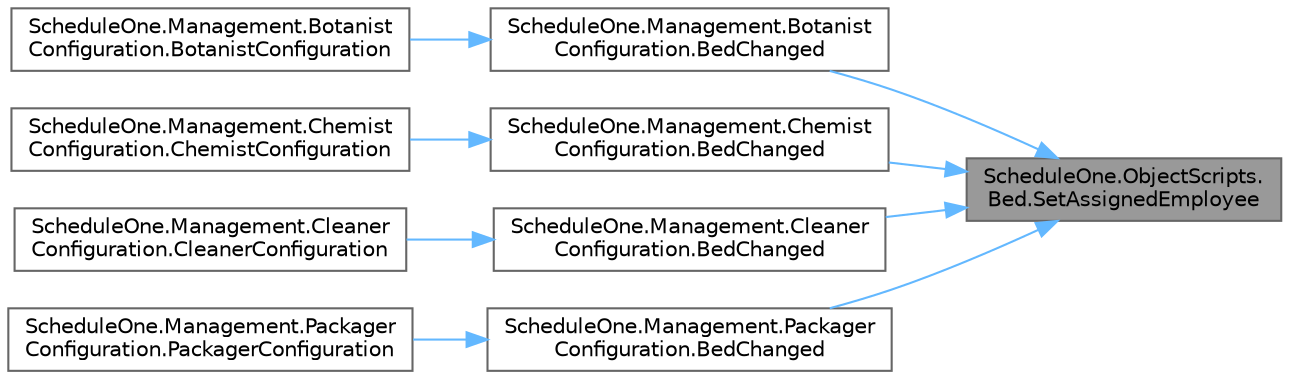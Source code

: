digraph "ScheduleOne.ObjectScripts.Bed.SetAssignedEmployee"
{
 // LATEX_PDF_SIZE
  bgcolor="transparent";
  edge [fontname=Helvetica,fontsize=10,labelfontname=Helvetica,labelfontsize=10];
  node [fontname=Helvetica,fontsize=10,shape=box,height=0.2,width=0.4];
  rankdir="RL";
  Node1 [id="Node000001",label="ScheduleOne.ObjectScripts.\lBed.SetAssignedEmployee",height=0.2,width=0.4,color="gray40", fillcolor="grey60", style="filled", fontcolor="black",tooltip=" "];
  Node1 -> Node2 [id="edge1_Node000001_Node000002",dir="back",color="steelblue1",style="solid",tooltip=" "];
  Node2 [id="Node000002",label="ScheduleOne.Management.Botanist\lConfiguration.BedChanged",height=0.2,width=0.4,color="grey40", fillcolor="white", style="filled",URL="$class_schedule_one_1_1_management_1_1_botanist_configuration.html#a7d4820ea9752990f62f2cf3a095be2ca",tooltip=" "];
  Node2 -> Node3 [id="edge2_Node000002_Node000003",dir="back",color="steelblue1",style="solid",tooltip=" "];
  Node3 [id="Node000003",label="ScheduleOne.Management.Botanist\lConfiguration.BotanistConfiguration",height=0.2,width=0.4,color="grey40", fillcolor="white", style="filled",URL="$class_schedule_one_1_1_management_1_1_botanist_configuration.html#afbeac18b9777a01d7816786287e88325",tooltip=" "];
  Node1 -> Node4 [id="edge3_Node000001_Node000004",dir="back",color="steelblue1",style="solid",tooltip=" "];
  Node4 [id="Node000004",label="ScheduleOne.Management.Chemist\lConfiguration.BedChanged",height=0.2,width=0.4,color="grey40", fillcolor="white", style="filled",URL="$class_schedule_one_1_1_management_1_1_chemist_configuration.html#a7e7d1f4d057f7d6e9057b0e2e30ae3c5",tooltip=" "];
  Node4 -> Node5 [id="edge4_Node000004_Node000005",dir="back",color="steelblue1",style="solid",tooltip=" "];
  Node5 [id="Node000005",label="ScheduleOne.Management.Chemist\lConfiguration.ChemistConfiguration",height=0.2,width=0.4,color="grey40", fillcolor="white", style="filled",URL="$class_schedule_one_1_1_management_1_1_chemist_configuration.html#a3579f128f6bfd450322bcfe1690617b4",tooltip=" "];
  Node1 -> Node6 [id="edge5_Node000001_Node000006",dir="back",color="steelblue1",style="solid",tooltip=" "];
  Node6 [id="Node000006",label="ScheduleOne.Management.Cleaner\lConfiguration.BedChanged",height=0.2,width=0.4,color="grey40", fillcolor="white", style="filled",URL="$class_schedule_one_1_1_management_1_1_cleaner_configuration.html#a9abdef41285c1d57fc6228e911a80685",tooltip=" "];
  Node6 -> Node7 [id="edge6_Node000006_Node000007",dir="back",color="steelblue1",style="solid",tooltip=" "];
  Node7 [id="Node000007",label="ScheduleOne.Management.Cleaner\lConfiguration.CleanerConfiguration",height=0.2,width=0.4,color="grey40", fillcolor="white", style="filled",URL="$class_schedule_one_1_1_management_1_1_cleaner_configuration.html#a020fe5317db5d0e7da1d33c02a21c0b8",tooltip=" "];
  Node1 -> Node8 [id="edge7_Node000001_Node000008",dir="back",color="steelblue1",style="solid",tooltip=" "];
  Node8 [id="Node000008",label="ScheduleOne.Management.Packager\lConfiguration.BedChanged",height=0.2,width=0.4,color="grey40", fillcolor="white", style="filled",URL="$class_schedule_one_1_1_management_1_1_packager_configuration.html#ac1c6bf03ac60c83a6041f82294b61466",tooltip=" "];
  Node8 -> Node9 [id="edge8_Node000008_Node000009",dir="back",color="steelblue1",style="solid",tooltip=" "];
  Node9 [id="Node000009",label="ScheduleOne.Management.Packager\lConfiguration.PackagerConfiguration",height=0.2,width=0.4,color="grey40", fillcolor="white", style="filled",URL="$class_schedule_one_1_1_management_1_1_packager_configuration.html#ac6fce28e35c0cc3798c52cf0e93ae250",tooltip=" "];
}
